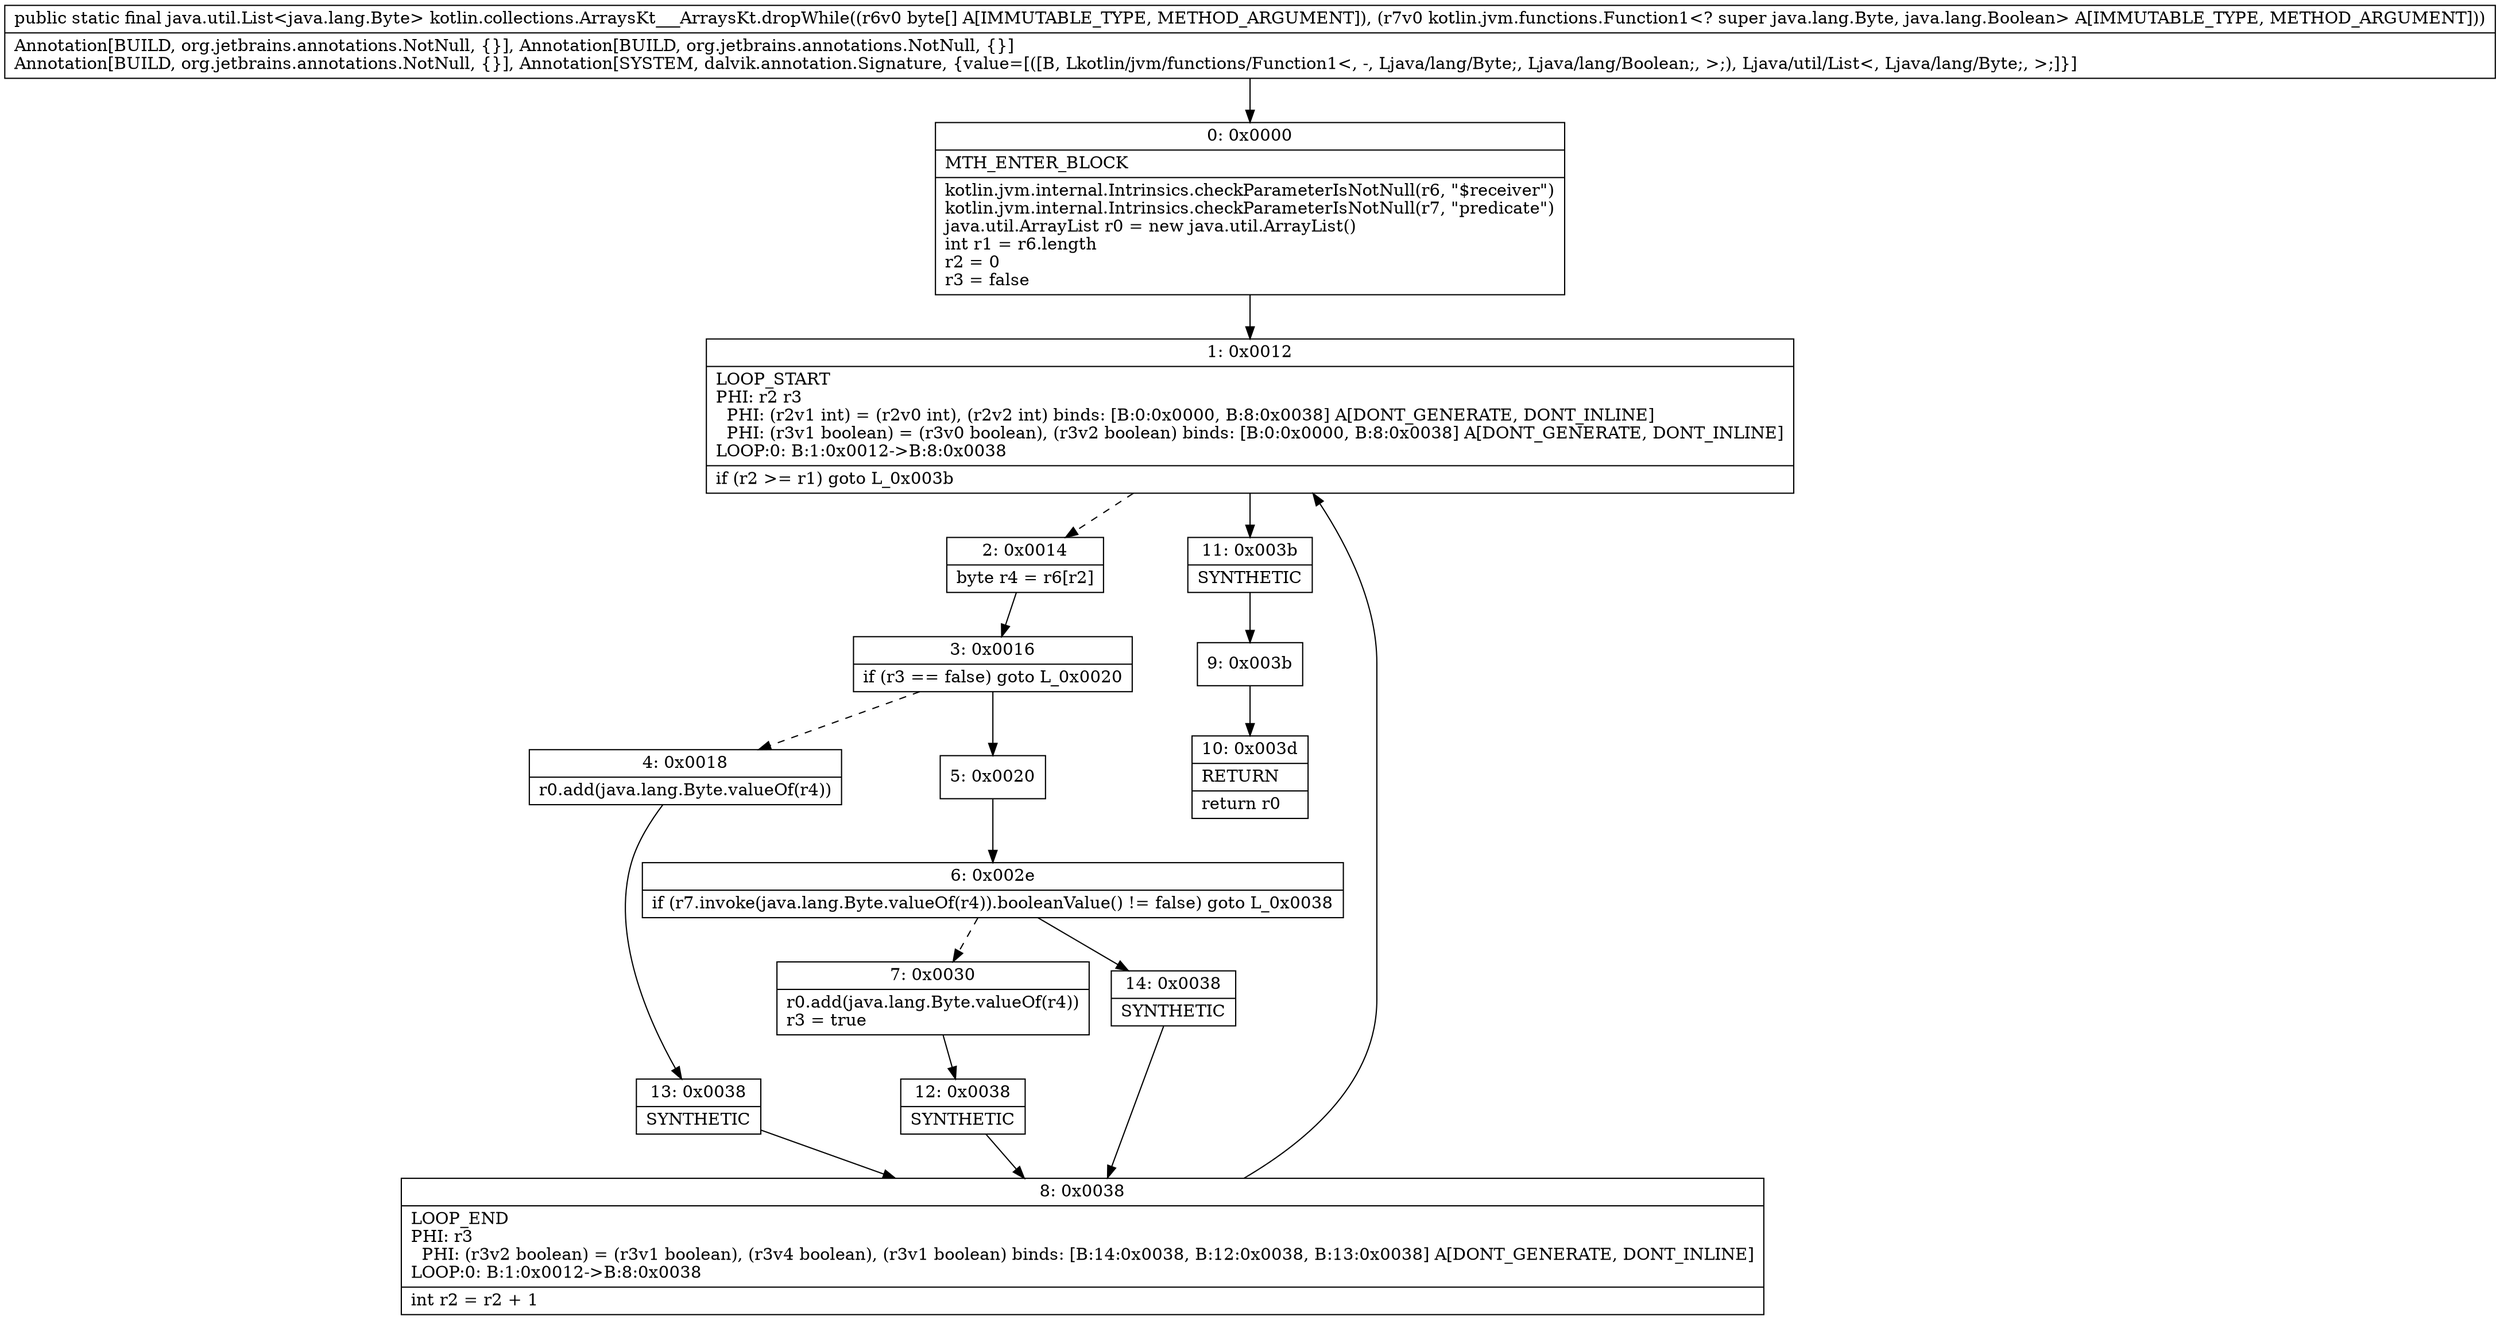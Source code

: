 digraph "CFG forkotlin.collections.ArraysKt___ArraysKt.dropWhile([BLkotlin\/jvm\/functions\/Function1;)Ljava\/util\/List;" {
Node_0 [shape=record,label="{0\:\ 0x0000|MTH_ENTER_BLOCK\l|kotlin.jvm.internal.Intrinsics.checkParameterIsNotNull(r6, \"$receiver\")\lkotlin.jvm.internal.Intrinsics.checkParameterIsNotNull(r7, \"predicate\")\ljava.util.ArrayList r0 = new java.util.ArrayList()\lint r1 = r6.length\lr2 = 0\lr3 = false\l}"];
Node_1 [shape=record,label="{1\:\ 0x0012|LOOP_START\lPHI: r2 r3 \l  PHI: (r2v1 int) = (r2v0 int), (r2v2 int) binds: [B:0:0x0000, B:8:0x0038] A[DONT_GENERATE, DONT_INLINE]\l  PHI: (r3v1 boolean) = (r3v0 boolean), (r3v2 boolean) binds: [B:0:0x0000, B:8:0x0038] A[DONT_GENERATE, DONT_INLINE]\lLOOP:0: B:1:0x0012\-\>B:8:0x0038\l|if (r2 \>= r1) goto L_0x003b\l}"];
Node_2 [shape=record,label="{2\:\ 0x0014|byte r4 = r6[r2]\l}"];
Node_3 [shape=record,label="{3\:\ 0x0016|if (r3 == false) goto L_0x0020\l}"];
Node_4 [shape=record,label="{4\:\ 0x0018|r0.add(java.lang.Byte.valueOf(r4))\l}"];
Node_5 [shape=record,label="{5\:\ 0x0020}"];
Node_6 [shape=record,label="{6\:\ 0x002e|if (r7.invoke(java.lang.Byte.valueOf(r4)).booleanValue() != false) goto L_0x0038\l}"];
Node_7 [shape=record,label="{7\:\ 0x0030|r0.add(java.lang.Byte.valueOf(r4))\lr3 = true\l}"];
Node_8 [shape=record,label="{8\:\ 0x0038|LOOP_END\lPHI: r3 \l  PHI: (r3v2 boolean) = (r3v1 boolean), (r3v4 boolean), (r3v1 boolean) binds: [B:14:0x0038, B:12:0x0038, B:13:0x0038] A[DONT_GENERATE, DONT_INLINE]\lLOOP:0: B:1:0x0012\-\>B:8:0x0038\l|int r2 = r2 + 1\l}"];
Node_9 [shape=record,label="{9\:\ 0x003b}"];
Node_10 [shape=record,label="{10\:\ 0x003d|RETURN\l|return r0\l}"];
Node_11 [shape=record,label="{11\:\ 0x003b|SYNTHETIC\l}"];
Node_12 [shape=record,label="{12\:\ 0x0038|SYNTHETIC\l}"];
Node_13 [shape=record,label="{13\:\ 0x0038|SYNTHETIC\l}"];
Node_14 [shape=record,label="{14\:\ 0x0038|SYNTHETIC\l}"];
MethodNode[shape=record,label="{public static final java.util.List\<java.lang.Byte\> kotlin.collections.ArraysKt___ArraysKt.dropWhile((r6v0 byte[] A[IMMUTABLE_TYPE, METHOD_ARGUMENT]), (r7v0 kotlin.jvm.functions.Function1\<? super java.lang.Byte, java.lang.Boolean\> A[IMMUTABLE_TYPE, METHOD_ARGUMENT]))  | Annotation[BUILD, org.jetbrains.annotations.NotNull, \{\}], Annotation[BUILD, org.jetbrains.annotations.NotNull, \{\}]\lAnnotation[BUILD, org.jetbrains.annotations.NotNull, \{\}], Annotation[SYSTEM, dalvik.annotation.Signature, \{value=[([B, Lkotlin\/jvm\/functions\/Function1\<, \-, Ljava\/lang\/Byte;, Ljava\/lang\/Boolean;, \>;), Ljava\/util\/List\<, Ljava\/lang\/Byte;, \>;]\}]\l}"];
MethodNode -> Node_0;
Node_0 -> Node_1;
Node_1 -> Node_2[style=dashed];
Node_1 -> Node_11;
Node_2 -> Node_3;
Node_3 -> Node_4[style=dashed];
Node_3 -> Node_5;
Node_4 -> Node_13;
Node_5 -> Node_6;
Node_6 -> Node_7[style=dashed];
Node_6 -> Node_14;
Node_7 -> Node_12;
Node_8 -> Node_1;
Node_9 -> Node_10;
Node_11 -> Node_9;
Node_12 -> Node_8;
Node_13 -> Node_8;
Node_14 -> Node_8;
}

